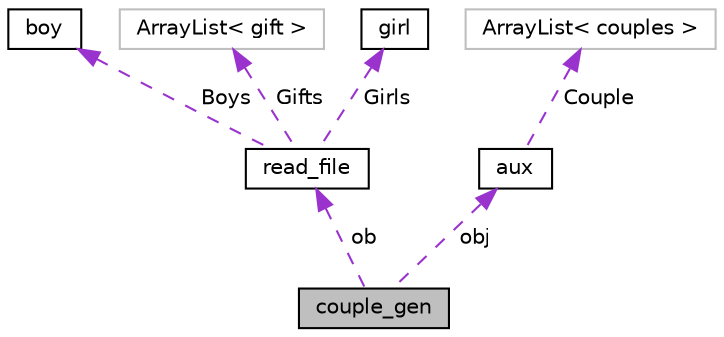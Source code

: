 digraph "couple_gen"
{
  edge [fontname="Helvetica",fontsize="10",labelfontname="Helvetica",labelfontsize="10"];
  node [fontname="Helvetica",fontsize="10",shape=record];
  Node1 [label="couple_gen",height=0.2,width=0.4,color="black", fillcolor="grey75", style="filled", fontcolor="black"];
  Node2 -> Node1 [dir="back",color="darkorchid3",fontsize="10",style="dashed",label=" ob" ,fontname="Helvetica"];
  Node2 [label="read_file",height=0.2,width=0.4,color="black", fillcolor="white", style="filled",URL="$classread__file.html"];
  Node3 -> Node2 [dir="back",color="darkorchid3",fontsize="10",style="dashed",label=" Boys" ,fontname="Helvetica"];
  Node3 [label="boy",height=0.2,width=0.4,color="black", fillcolor="white", style="filled",URL="$classboy.html"];
  Node4 -> Node2 [dir="back",color="darkorchid3",fontsize="10",style="dashed",label=" Gifts" ,fontname="Helvetica"];
  Node4 [label="ArrayList\< gift \>",height=0.2,width=0.4,color="grey75", fillcolor="white", style="filled"];
  Node5 -> Node2 [dir="back",color="darkorchid3",fontsize="10",style="dashed",label=" Girls" ,fontname="Helvetica"];
  Node5 [label="girl",height=0.2,width=0.4,color="black", fillcolor="white", style="filled",URL="$classgirl.html"];
  Node6 -> Node1 [dir="back",color="darkorchid3",fontsize="10",style="dashed",label=" obj" ,fontname="Helvetica"];
  Node6 [label="aux",height=0.2,width=0.4,color="black", fillcolor="white", style="filled",URL="$classaux.html"];
  Node7 -> Node6 [dir="back",color="darkorchid3",fontsize="10",style="dashed",label=" Couple" ,fontname="Helvetica"];
  Node7 [label="ArrayList\< couples \>",height=0.2,width=0.4,color="grey75", fillcolor="white", style="filled"];
}
